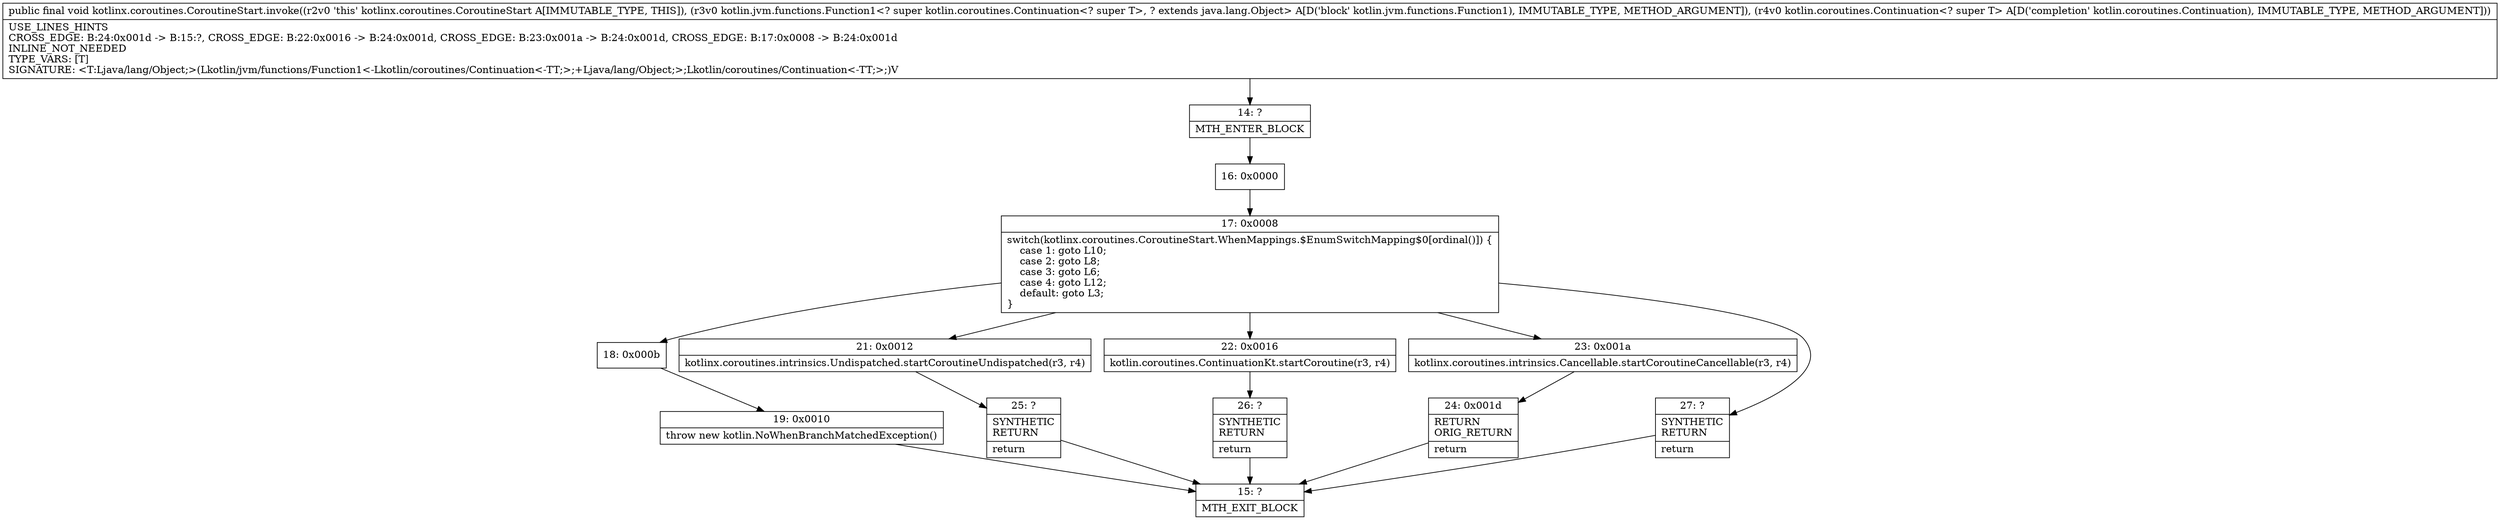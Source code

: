 digraph "CFG forkotlinx.coroutines.CoroutineStart.invoke(Lkotlin\/jvm\/functions\/Function1;Lkotlin\/coroutines\/Continuation;)V" {
Node_14 [shape=record,label="{14\:\ ?|MTH_ENTER_BLOCK\l}"];
Node_16 [shape=record,label="{16\:\ 0x0000}"];
Node_17 [shape=record,label="{17\:\ 0x0008|switch(kotlinx.coroutines.CoroutineStart.WhenMappings.$EnumSwitchMapping$0[ordinal()]) \{\l    case 1: goto L10;\l    case 2: goto L8;\l    case 3: goto L6;\l    case 4: goto L12;\l    default: goto L3;\l\}\l}"];
Node_18 [shape=record,label="{18\:\ 0x000b}"];
Node_19 [shape=record,label="{19\:\ 0x0010|throw new kotlin.NoWhenBranchMatchedException()\l}"];
Node_15 [shape=record,label="{15\:\ ?|MTH_EXIT_BLOCK\l}"];
Node_21 [shape=record,label="{21\:\ 0x0012|kotlinx.coroutines.intrinsics.Undispatched.startCoroutineUndispatched(r3, r4)\l}"];
Node_25 [shape=record,label="{25\:\ ?|SYNTHETIC\lRETURN\l|return\l}"];
Node_22 [shape=record,label="{22\:\ 0x0016|kotlin.coroutines.ContinuationKt.startCoroutine(r3, r4)\l}"];
Node_26 [shape=record,label="{26\:\ ?|SYNTHETIC\lRETURN\l|return\l}"];
Node_23 [shape=record,label="{23\:\ 0x001a|kotlinx.coroutines.intrinsics.Cancellable.startCoroutineCancellable(r3, r4)\l}"];
Node_24 [shape=record,label="{24\:\ 0x001d|RETURN\lORIG_RETURN\l|return\l}"];
Node_27 [shape=record,label="{27\:\ ?|SYNTHETIC\lRETURN\l|return\l}"];
MethodNode[shape=record,label="{public final void kotlinx.coroutines.CoroutineStart.invoke((r2v0 'this' kotlinx.coroutines.CoroutineStart A[IMMUTABLE_TYPE, THIS]), (r3v0 kotlin.jvm.functions.Function1\<? super kotlin.coroutines.Continuation\<? super T\>, ? extends java.lang.Object\> A[D('block' kotlin.jvm.functions.Function1), IMMUTABLE_TYPE, METHOD_ARGUMENT]), (r4v0 kotlin.coroutines.Continuation\<? super T\> A[D('completion' kotlin.coroutines.Continuation), IMMUTABLE_TYPE, METHOD_ARGUMENT]))  | USE_LINES_HINTS\lCROSS_EDGE: B:24:0x001d \-\> B:15:?, CROSS_EDGE: B:22:0x0016 \-\> B:24:0x001d, CROSS_EDGE: B:23:0x001a \-\> B:24:0x001d, CROSS_EDGE: B:17:0x0008 \-\> B:24:0x001d\lINLINE_NOT_NEEDED\lTYPE_VARS: [T]\lSIGNATURE: \<T:Ljava\/lang\/Object;\>(Lkotlin\/jvm\/functions\/Function1\<\-Lkotlin\/coroutines\/Continuation\<\-TT;\>;+Ljava\/lang\/Object;\>;Lkotlin\/coroutines\/Continuation\<\-TT;\>;)V\l}"];
MethodNode -> Node_14;Node_14 -> Node_16;
Node_16 -> Node_17;
Node_17 -> Node_18;
Node_17 -> Node_21;
Node_17 -> Node_22;
Node_17 -> Node_23;
Node_17 -> Node_27;
Node_18 -> Node_19;
Node_19 -> Node_15;
Node_21 -> Node_25;
Node_25 -> Node_15;
Node_22 -> Node_26;
Node_26 -> Node_15;
Node_23 -> Node_24;
Node_24 -> Node_15;
Node_27 -> Node_15;
}

